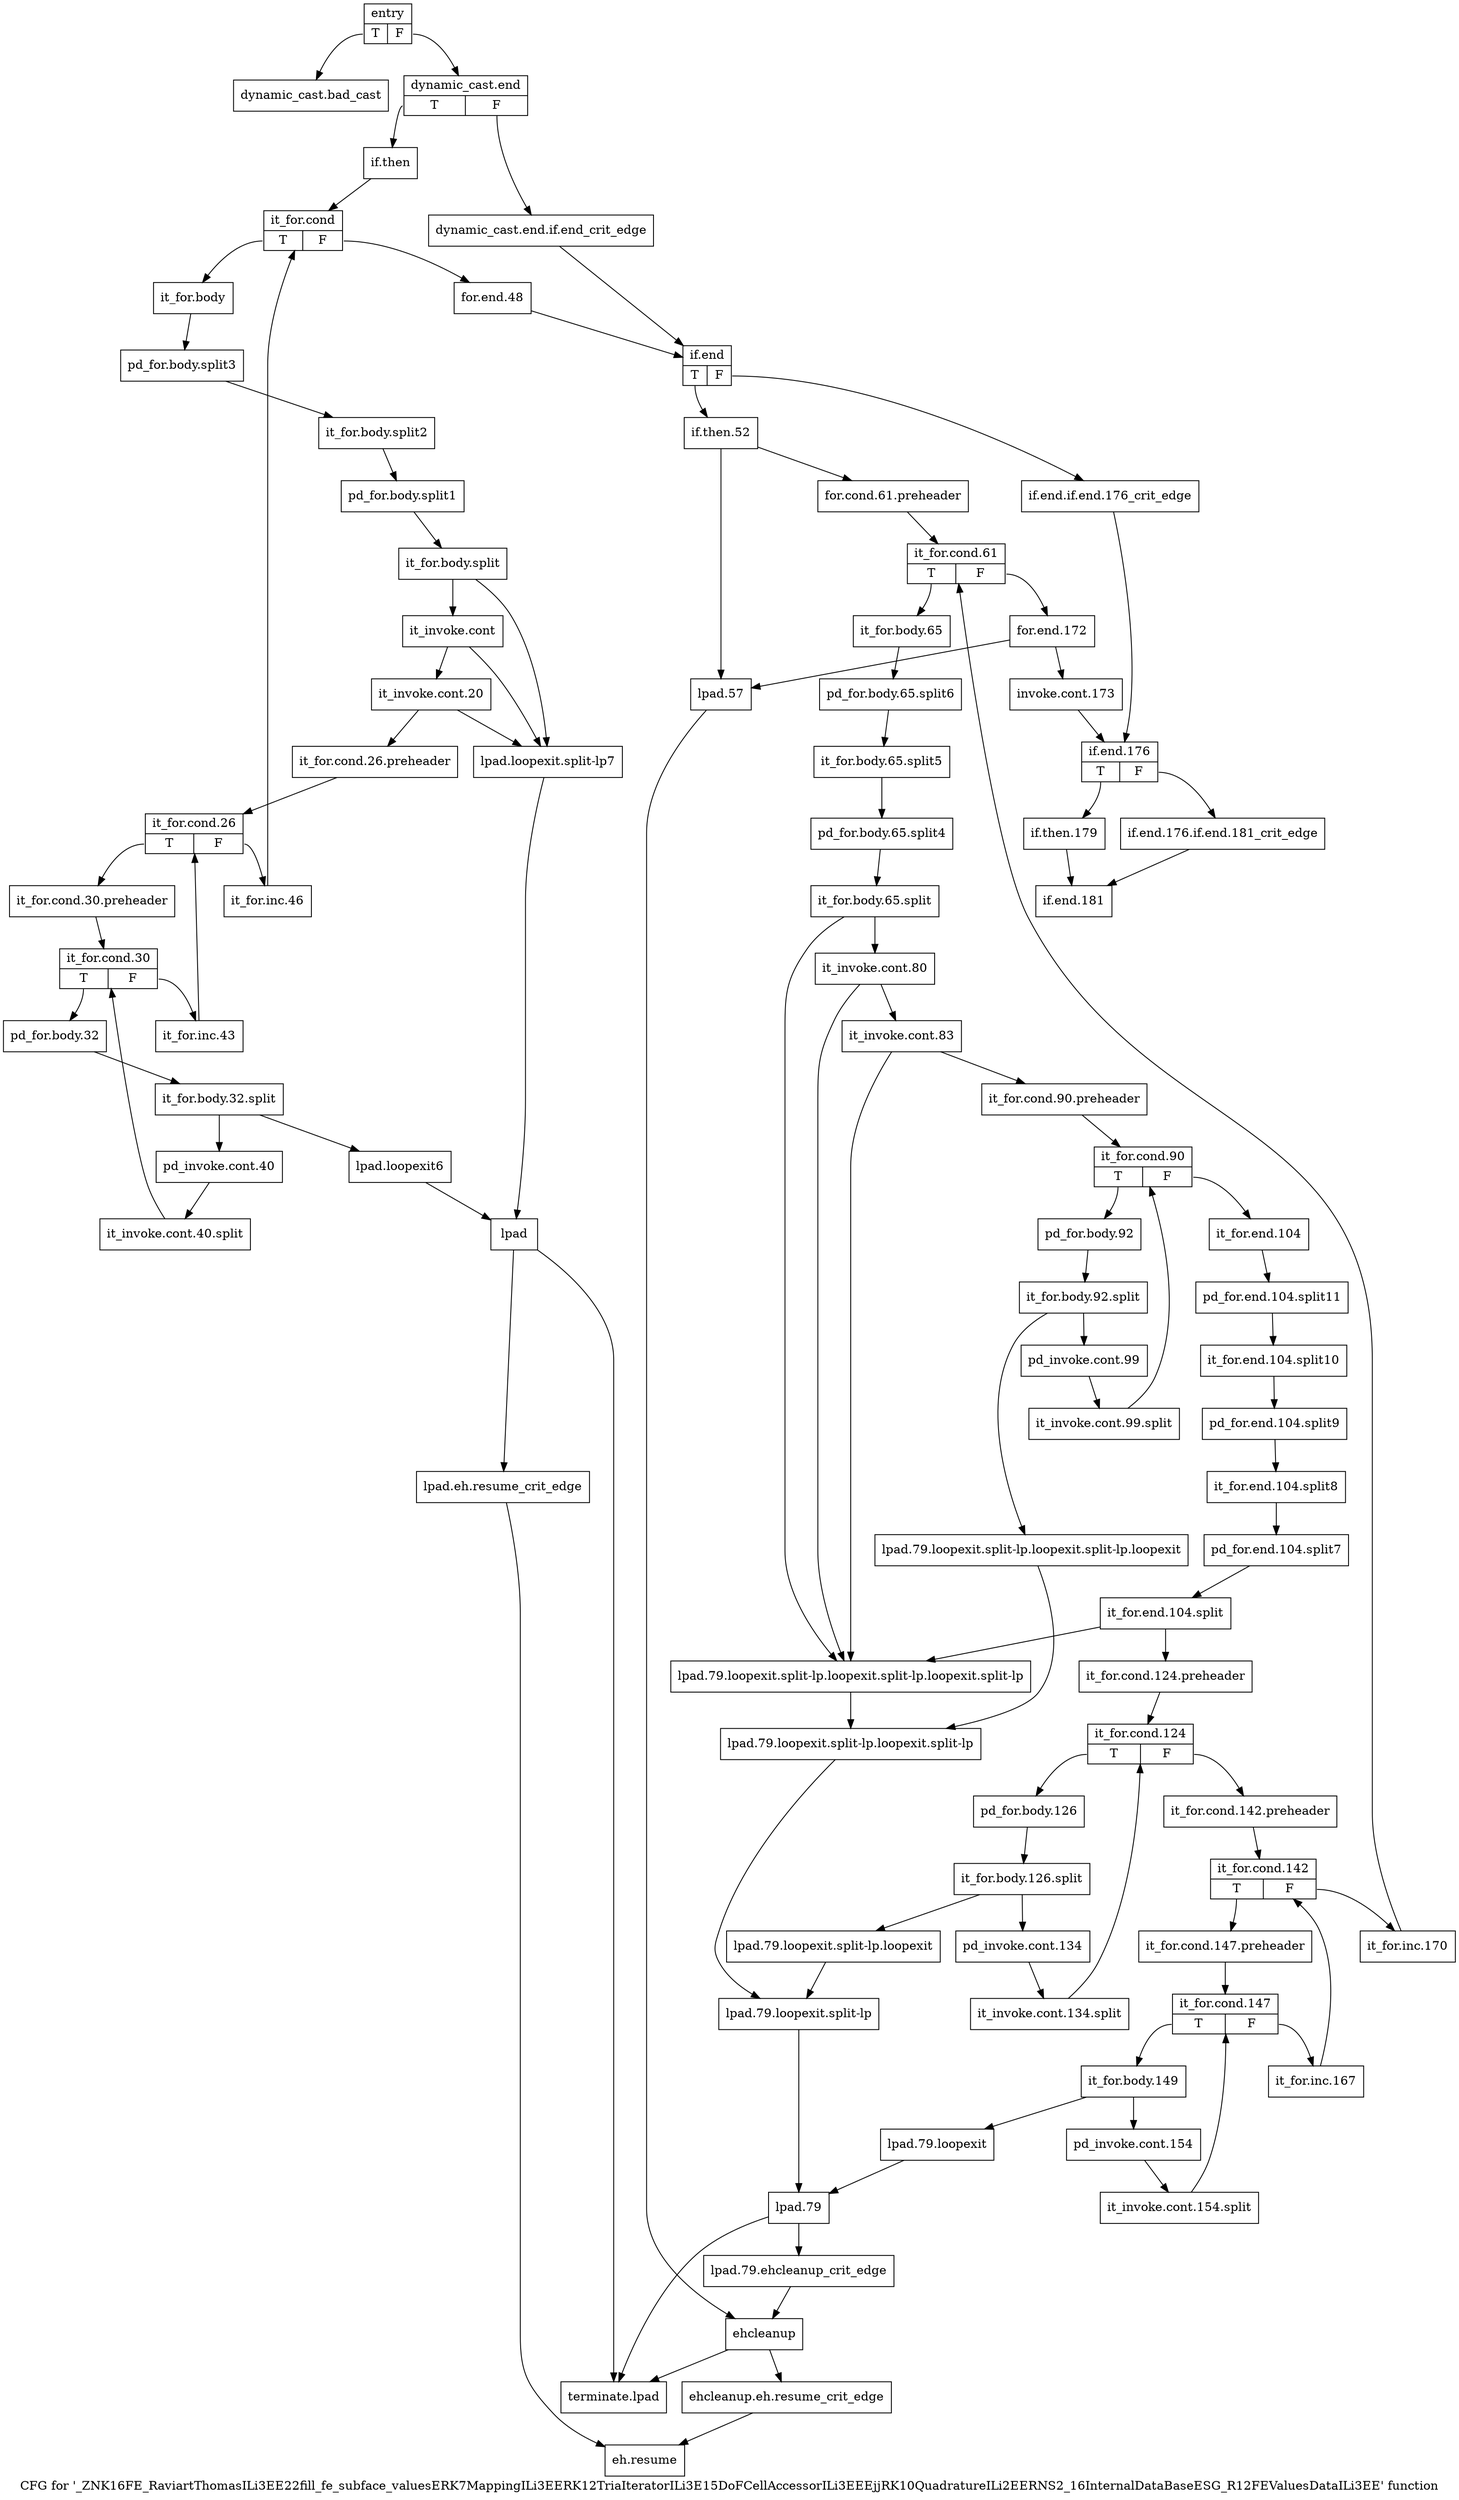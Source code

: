 digraph "CFG for '_ZNK16FE_RaviartThomasILi3EE22fill_fe_subface_valuesERK7MappingILi3EERK12TriaIteratorILi3E15DoFCellAccessorILi3EEEjjRK10QuadratureILi2EERNS2_16InternalDataBaseESG_R12FEValuesDataILi3EE' function" {
	label="CFG for '_ZNK16FE_RaviartThomasILi3EE22fill_fe_subface_valuesERK7MappingILi3EERK12TriaIteratorILi3E15DoFCellAccessorILi3EEEjjRK10QuadratureILi2EERNS2_16InternalDataBaseESG_R12FEValuesDataILi3EE' function";

	Node0x50b30d0 [shape=record,label="{entry|{<s0>T|<s1>F}}"];
	Node0x50b30d0:s0 -> Node0x50b3120;
	Node0x50b30d0:s1 -> Node0x50b3170;
	Node0x50b3120 [shape=record,label="{dynamic_cast.bad_cast}"];
	Node0x50b3170 [shape=record,label="{dynamic_cast.end|{<s0>T|<s1>F}}"];
	Node0x50b3170:s0 -> Node0x50b3210;
	Node0x50b3170:s1 -> Node0x50b31c0;
	Node0x50b31c0 [shape=record,label="{dynamic_cast.end.if.end_crit_edge}"];
	Node0x50b31c0 -> Node0x50b37b0;
	Node0x50b3210 [shape=record,label="{if.then}"];
	Node0x50b3210 -> Node0x50b3260;
	Node0x50b3260 [shape=record,label="{it_for.cond|{<s0>T|<s1>F}}"];
	Node0x50b3260:s0 -> Node0x50b32b0;
	Node0x50b3260:s1 -> Node0x50b3760;
	Node0x50b32b0 [shape=record,label="{it_for.body}"];
	Node0x50b32b0 -> Node0xa58aab0;
	Node0xa58aab0 [shape=record,label="{pd_for.body.split3}"];
	Node0xa58aab0 -> Node0xa58aa60;
	Node0xa58aa60 [shape=record,label="{it_for.body.split2}"];
	Node0xa58aa60 -> Node0xa58a8d0;
	Node0xa58a8d0 [shape=record,label="{pd_for.body.split1}"];
	Node0xa58a8d0 -> Node0xa58a790;
	Node0xa58a790 [shape=record,label="{it_for.body.split}"];
	Node0xa58a790 -> Node0x50b3300;
	Node0xa58a790 -> Node0x50b35d0;
	Node0x50b3300 [shape=record,label="{it_invoke.cont}"];
	Node0x50b3300 -> Node0x50b3350;
	Node0x50b3300 -> Node0x50b35d0;
	Node0x50b3350 [shape=record,label="{it_invoke.cont.20}"];
	Node0x50b3350 -> Node0x50b33a0;
	Node0x50b3350 -> Node0x50b35d0;
	Node0x50b33a0 [shape=record,label="{it_for.cond.26.preheader}"];
	Node0x50b33a0 -> Node0x50b33f0;
	Node0x50b33f0 [shape=record,label="{it_for.cond.26|{<s0>T|<s1>F}}"];
	Node0x50b33f0:s0 -> Node0x50b3440;
	Node0x50b33f0:s1 -> Node0x50b3710;
	Node0x50b3440 [shape=record,label="{it_for.cond.30.preheader}"];
	Node0x50b3440 -> Node0x50b3490;
	Node0x50b3490 [shape=record,label="{it_for.cond.30|{<s0>T|<s1>F}}"];
	Node0x50b3490:s0 -> Node0x50b34e0;
	Node0x50b3490:s1 -> Node0x50b36c0;
	Node0x50b34e0 [shape=record,label="{pd_for.body.32}"];
	Node0x50b34e0 -> Node0xa4b2730;
	Node0xa4b2730 [shape=record,label="{it_for.body.32.split}"];
	Node0xa4b2730 -> Node0x50b3530;
	Node0xa4b2730 -> Node0x50b3580;
	Node0x50b3530 [shape=record,label="{pd_invoke.cont.40}"];
	Node0x50b3530 -> Node0xa55efb0;
	Node0xa55efb0 [shape=record,label="{it_invoke.cont.40.split}"];
	Node0xa55efb0 -> Node0x50b3490;
	Node0x50b3580 [shape=record,label="{lpad.loopexit6}"];
	Node0x50b3580 -> Node0x50b3620;
	Node0x50b35d0 [shape=record,label="{lpad.loopexit.split-lp7}"];
	Node0x50b35d0 -> Node0x50b3620;
	Node0x50b3620 [shape=record,label="{lpad}"];
	Node0x50b3620 -> Node0x50b3670;
	Node0x50b3620 -> Node0x50b4520;
	Node0x50b3670 [shape=record,label="{lpad.eh.resume_crit_edge}"];
	Node0x50b3670 -> Node0x50b44d0;
	Node0x50b36c0 [shape=record,label="{it_for.inc.43}"];
	Node0x50b36c0 -> Node0x50b33f0;
	Node0x50b3710 [shape=record,label="{it_for.inc.46}"];
	Node0x50b3710 -> Node0x50b3260;
	Node0x50b3760 [shape=record,label="{for.end.48}"];
	Node0x50b3760 -> Node0x50b37b0;
	Node0x50b37b0 [shape=record,label="{if.end|{<s0>T|<s1>F}}"];
	Node0x50b37b0:s0 -> Node0x50b3850;
	Node0x50b37b0:s1 -> Node0x50b3800;
	Node0x50b3800 [shape=record,label="{if.end.if.end.176_crit_edge}"];
	Node0x50b3800 -> Node0x50b4390;
	Node0x50b3850 [shape=record,label="{if.then.52}"];
	Node0x50b3850 -> Node0x50b38a0;
	Node0x50b3850 -> Node0x50b3b70;
	Node0x50b38a0 [shape=record,label="{for.cond.61.preheader}"];
	Node0x50b38a0 -> Node0x50b38f0;
	Node0x50b38f0 [shape=record,label="{it_for.cond.61|{<s0>T|<s1>F}}"];
	Node0x50b38f0:s0 -> Node0x50b3940;
	Node0x50b38f0:s1 -> Node0x50b4250;
	Node0x50b3940 [shape=record,label="{it_for.body.65}"];
	Node0x50b3940 -> Node0xa4b2bd0;
	Node0xa4b2bd0 [shape=record,label="{pd_for.body.65.split6}"];
	Node0xa4b2bd0 -> Node0xa4b2b00;
	Node0xa4b2b00 [shape=record,label="{it_for.body.65.split5}"];
	Node0xa4b2b00 -> Node0xa4b2690;
	Node0xa4b2690 [shape=record,label="{pd_for.body.65.split4}"];
	Node0xa4b2690 -> Node0xa4b27b0;
	Node0xa4b27b0 [shape=record,label="{it_for.body.65.split}"];
	Node0xa4b27b0 -> Node0x50b3990;
	Node0xa4b27b0 -> Node0x50b3cb0;
	Node0x50b3990 [shape=record,label="{it_invoke.cont.80}"];
	Node0x50b3990 -> Node0x50b39e0;
	Node0x50b3990 -> Node0x50b3cb0;
	Node0x50b39e0 [shape=record,label="{it_invoke.cont.83}"];
	Node0x50b39e0 -> Node0x50b3a30;
	Node0x50b39e0 -> Node0x50b3cb0;
	Node0x50b3a30 [shape=record,label="{it_for.cond.90.preheader}"];
	Node0x50b3a30 -> Node0x50b3a80;
	Node0x50b3a80 [shape=record,label="{it_for.cond.90|{<s0>T|<s1>F}}"];
	Node0x50b3a80:s0 -> Node0x50b3ad0;
	Node0x50b3a80:s1 -> Node0x50b3e40;
	Node0x50b3ad0 [shape=record,label="{pd_for.body.92}"];
	Node0x50b3ad0 -> Node0xa4b2b80;
	Node0xa4b2b80 [shape=record,label="{it_for.body.92.split}"];
	Node0xa4b2b80 -> Node0x50b3b20;
	Node0xa4b2b80 -> Node0x50b3c60;
	Node0x50b3b20 [shape=record,label="{pd_invoke.cont.99}"];
	Node0x50b3b20 -> Node0xa4b2c20;
	Node0xa4b2c20 [shape=record,label="{it_invoke.cont.99.split}"];
	Node0xa4b2c20 -> Node0x50b3a80;
	Node0x50b3b70 [shape=record,label="{lpad.57}"];
	Node0x50b3b70 -> Node0x50b42f0;
	Node0x50b3bc0 [shape=record,label="{lpad.79.loopexit}"];
	Node0x50b3bc0 -> Node0x50b3da0;
	Node0x50b3c10 [shape=record,label="{lpad.79.loopexit.split-lp.loopexit}"];
	Node0x50b3c10 -> Node0x50b3d50;
	Node0x50b3c60 [shape=record,label="{lpad.79.loopexit.split-lp.loopexit.split-lp.loopexit}"];
	Node0x50b3c60 -> Node0x50b3d00;
	Node0x50b3cb0 [shape=record,label="{lpad.79.loopexit.split-lp.loopexit.split-lp.loopexit.split-lp}"];
	Node0x50b3cb0 -> Node0x50b3d00;
	Node0x50b3d00 [shape=record,label="{lpad.79.loopexit.split-lp.loopexit.split-lp}"];
	Node0x50b3d00 -> Node0x50b3d50;
	Node0x50b3d50 [shape=record,label="{lpad.79.loopexit.split-lp}"];
	Node0x50b3d50 -> Node0x50b3da0;
	Node0x50b3da0 [shape=record,label="{lpad.79}"];
	Node0x50b3da0 -> Node0x50b3df0;
	Node0x50b3da0 -> Node0x50b4520;
	Node0x50b3df0 [shape=record,label="{lpad.79.ehcleanup_crit_edge}"];
	Node0x50b3df0 -> Node0x50b42f0;
	Node0x50b3e40 [shape=record,label="{it_for.end.104}"];
	Node0x50b3e40 -> Node0xa4b3110;
	Node0xa4b3110 [shape=record,label="{pd_for.end.104.split11}"];
	Node0xa4b3110 -> Node0xa4b2f70;
	Node0xa4b2f70 [shape=record,label="{it_for.end.104.split10}"];
	Node0xa4b2f70 -> Node0xa4b2d70;
	Node0xa4b2d70 [shape=record,label="{pd_for.end.104.split9}"];
	Node0xa4b2d70 -> Node0xa4b2fc0;
	Node0xa4b2fc0 [shape=record,label="{it_for.end.104.split8}"];
	Node0xa4b2fc0 -> Node0xa4b3090;
	Node0xa4b3090 [shape=record,label="{pd_for.end.104.split7}"];
	Node0xa4b3090 -> Node0xa4b29e0;
	Node0xa4b29e0 [shape=record,label="{it_for.end.104.split}"];
	Node0xa4b29e0 -> Node0x50b3e90;
	Node0xa4b29e0 -> Node0x50b3cb0;
	Node0x50b3e90 [shape=record,label="{it_for.cond.124.preheader}"];
	Node0x50b3e90 -> Node0x50b3ee0;
	Node0x50b3ee0 [shape=record,label="{it_for.cond.124|{<s0>T|<s1>F}}"];
	Node0x50b3ee0:s0 -> Node0x50b3f80;
	Node0x50b3ee0:s1 -> Node0x50b3f30;
	Node0x50b3f30 [shape=record,label="{it_for.cond.142.preheader}"];
	Node0x50b3f30 -> Node0x50b4020;
	Node0x50b3f80 [shape=record,label="{pd_for.body.126}"];
	Node0x50b3f80 -> Node0xa4b3460;
	Node0xa4b3460 [shape=record,label="{it_for.body.126.split}"];
	Node0xa4b3460 -> Node0x50b3fd0;
	Node0xa4b3460 -> Node0x50b3c10;
	Node0x50b3fd0 [shape=record,label="{pd_invoke.cont.134}"];
	Node0x50b3fd0 -> Node0xa4b3040;
	Node0xa4b3040 [shape=record,label="{it_invoke.cont.134.split}"];
	Node0xa4b3040 -> Node0x50b3ee0;
	Node0x50b4020 [shape=record,label="{it_for.cond.142|{<s0>T|<s1>F}}"];
	Node0x50b4020:s0 -> Node0x50b4070;
	Node0x50b4020:s1 -> Node0x50b4200;
	Node0x50b4070 [shape=record,label="{it_for.cond.147.preheader}"];
	Node0x50b4070 -> Node0x50b40c0;
	Node0x50b40c0 [shape=record,label="{it_for.cond.147|{<s0>T|<s1>F}}"];
	Node0x50b40c0:s0 -> Node0x50b4110;
	Node0x50b40c0:s1 -> Node0x50b41b0;
	Node0x50b4110 [shape=record,label="{it_for.body.149}"];
	Node0x50b4110 -> Node0x50b4160;
	Node0x50b4110 -> Node0x50b3bc0;
	Node0x50b4160 [shape=record,label="{pd_invoke.cont.154}"];
	Node0x50b4160 -> Node0xa4b38f0;
	Node0xa4b38f0 [shape=record,label="{it_invoke.cont.154.split}"];
	Node0xa4b38f0 -> Node0x50b40c0;
	Node0x50b41b0 [shape=record,label="{it_for.inc.167}"];
	Node0x50b41b0 -> Node0x50b4020;
	Node0x50b4200 [shape=record,label="{it_for.inc.170}"];
	Node0x50b4200 -> Node0x50b38f0;
	Node0x50b4250 [shape=record,label="{for.end.172}"];
	Node0x50b4250 -> Node0x50b42a0;
	Node0x50b4250 -> Node0x50b3b70;
	Node0x50b42a0 [shape=record,label="{invoke.cont.173}"];
	Node0x50b42a0 -> Node0x50b4390;
	Node0x50b42f0 [shape=record,label="{ehcleanup}"];
	Node0x50b42f0 -> Node0x50b4340;
	Node0x50b42f0 -> Node0x50b4520;
	Node0x50b4340 [shape=record,label="{ehcleanup.eh.resume_crit_edge}"];
	Node0x50b4340 -> Node0x50b44d0;
	Node0x50b4390 [shape=record,label="{if.end.176|{<s0>T|<s1>F}}"];
	Node0x50b4390:s0 -> Node0x50b4430;
	Node0x50b4390:s1 -> Node0x50b43e0;
	Node0x50b43e0 [shape=record,label="{if.end.176.if.end.181_crit_edge}"];
	Node0x50b43e0 -> Node0x50b4480;
	Node0x50b4430 [shape=record,label="{if.then.179}"];
	Node0x50b4430 -> Node0x50b4480;
	Node0x50b4480 [shape=record,label="{if.end.181}"];
	Node0x50b44d0 [shape=record,label="{eh.resume}"];
	Node0x50b4520 [shape=record,label="{terminate.lpad}"];
}
